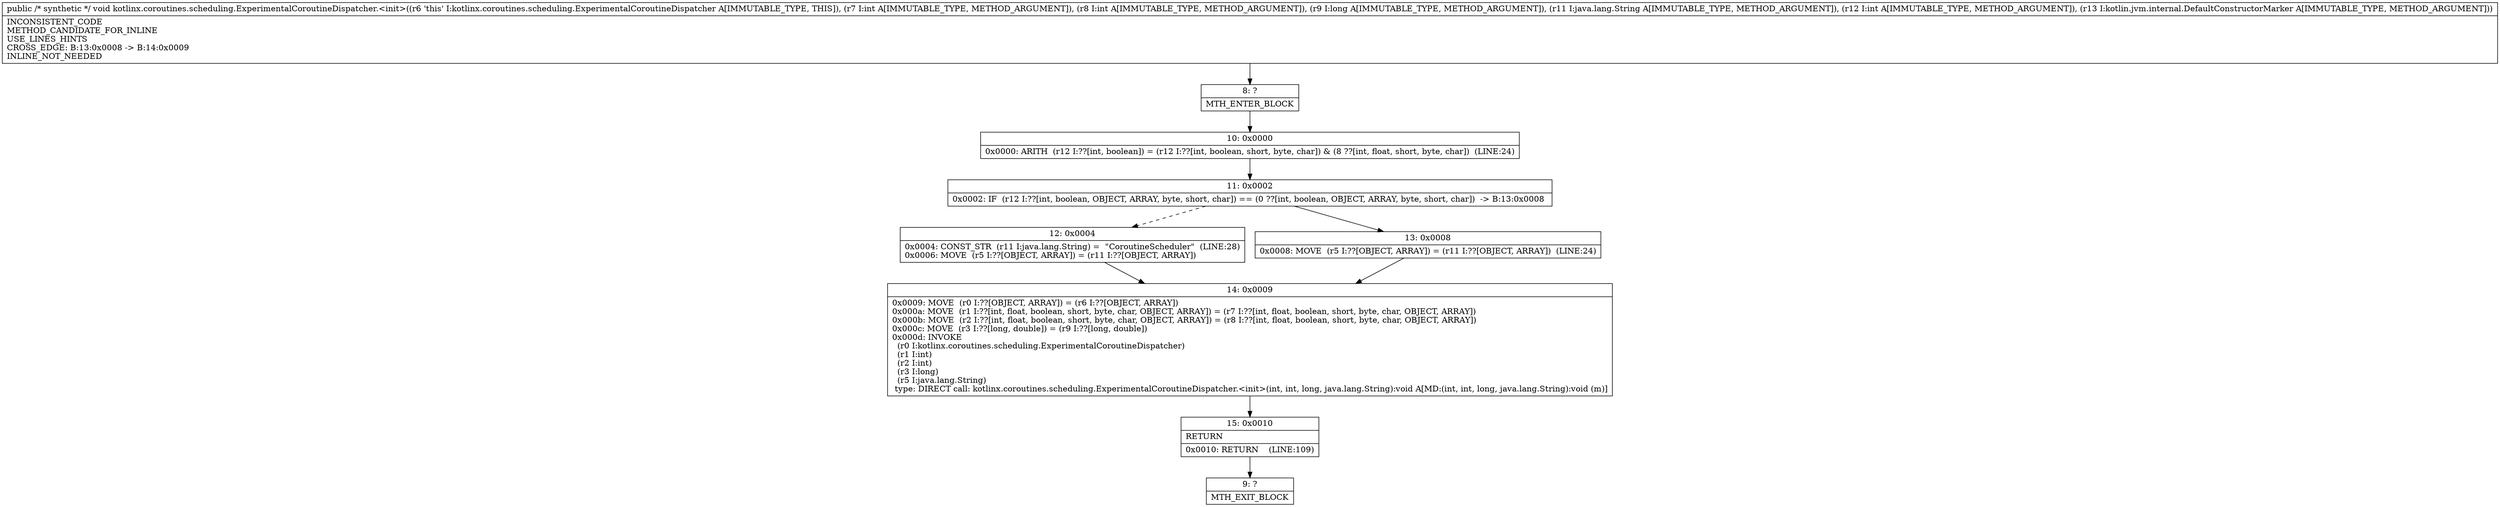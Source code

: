digraph "CFG forkotlinx.coroutines.scheduling.ExperimentalCoroutineDispatcher.\<init\>(IIJLjava\/lang\/String;ILkotlin\/jvm\/internal\/DefaultConstructorMarker;)V" {
Node_8 [shape=record,label="{8\:\ ?|MTH_ENTER_BLOCK\l}"];
Node_10 [shape=record,label="{10\:\ 0x0000|0x0000: ARITH  (r12 I:??[int, boolean]) = (r12 I:??[int, boolean, short, byte, char]) & (8 ??[int, float, short, byte, char])  (LINE:24)\l}"];
Node_11 [shape=record,label="{11\:\ 0x0002|0x0002: IF  (r12 I:??[int, boolean, OBJECT, ARRAY, byte, short, char]) == (0 ??[int, boolean, OBJECT, ARRAY, byte, short, char])  \-\> B:13:0x0008 \l}"];
Node_12 [shape=record,label="{12\:\ 0x0004|0x0004: CONST_STR  (r11 I:java.lang.String) =  \"CoroutineScheduler\"  (LINE:28)\l0x0006: MOVE  (r5 I:??[OBJECT, ARRAY]) = (r11 I:??[OBJECT, ARRAY]) \l}"];
Node_14 [shape=record,label="{14\:\ 0x0009|0x0009: MOVE  (r0 I:??[OBJECT, ARRAY]) = (r6 I:??[OBJECT, ARRAY]) \l0x000a: MOVE  (r1 I:??[int, float, boolean, short, byte, char, OBJECT, ARRAY]) = (r7 I:??[int, float, boolean, short, byte, char, OBJECT, ARRAY]) \l0x000b: MOVE  (r2 I:??[int, float, boolean, short, byte, char, OBJECT, ARRAY]) = (r8 I:??[int, float, boolean, short, byte, char, OBJECT, ARRAY]) \l0x000c: MOVE  (r3 I:??[long, double]) = (r9 I:??[long, double]) \l0x000d: INVOKE  \l  (r0 I:kotlinx.coroutines.scheduling.ExperimentalCoroutineDispatcher)\l  (r1 I:int)\l  (r2 I:int)\l  (r3 I:long)\l  (r5 I:java.lang.String)\l type: DIRECT call: kotlinx.coroutines.scheduling.ExperimentalCoroutineDispatcher.\<init\>(int, int, long, java.lang.String):void A[MD:(int, int, long, java.lang.String):void (m)]\l}"];
Node_15 [shape=record,label="{15\:\ 0x0010|RETURN\l|0x0010: RETURN    (LINE:109)\l}"];
Node_9 [shape=record,label="{9\:\ ?|MTH_EXIT_BLOCK\l}"];
Node_13 [shape=record,label="{13\:\ 0x0008|0x0008: MOVE  (r5 I:??[OBJECT, ARRAY]) = (r11 I:??[OBJECT, ARRAY])  (LINE:24)\l}"];
MethodNode[shape=record,label="{public \/* synthetic *\/ void kotlinx.coroutines.scheduling.ExperimentalCoroutineDispatcher.\<init\>((r6 'this' I:kotlinx.coroutines.scheduling.ExperimentalCoroutineDispatcher A[IMMUTABLE_TYPE, THIS]), (r7 I:int A[IMMUTABLE_TYPE, METHOD_ARGUMENT]), (r8 I:int A[IMMUTABLE_TYPE, METHOD_ARGUMENT]), (r9 I:long A[IMMUTABLE_TYPE, METHOD_ARGUMENT]), (r11 I:java.lang.String A[IMMUTABLE_TYPE, METHOD_ARGUMENT]), (r12 I:int A[IMMUTABLE_TYPE, METHOD_ARGUMENT]), (r13 I:kotlin.jvm.internal.DefaultConstructorMarker A[IMMUTABLE_TYPE, METHOD_ARGUMENT]))  | INCONSISTENT_CODE\lMETHOD_CANDIDATE_FOR_INLINE\lUSE_LINES_HINTS\lCROSS_EDGE: B:13:0x0008 \-\> B:14:0x0009\lINLINE_NOT_NEEDED\l}"];
MethodNode -> Node_8;Node_8 -> Node_10;
Node_10 -> Node_11;
Node_11 -> Node_12[style=dashed];
Node_11 -> Node_13;
Node_12 -> Node_14;
Node_14 -> Node_15;
Node_15 -> Node_9;
Node_13 -> Node_14;
}

